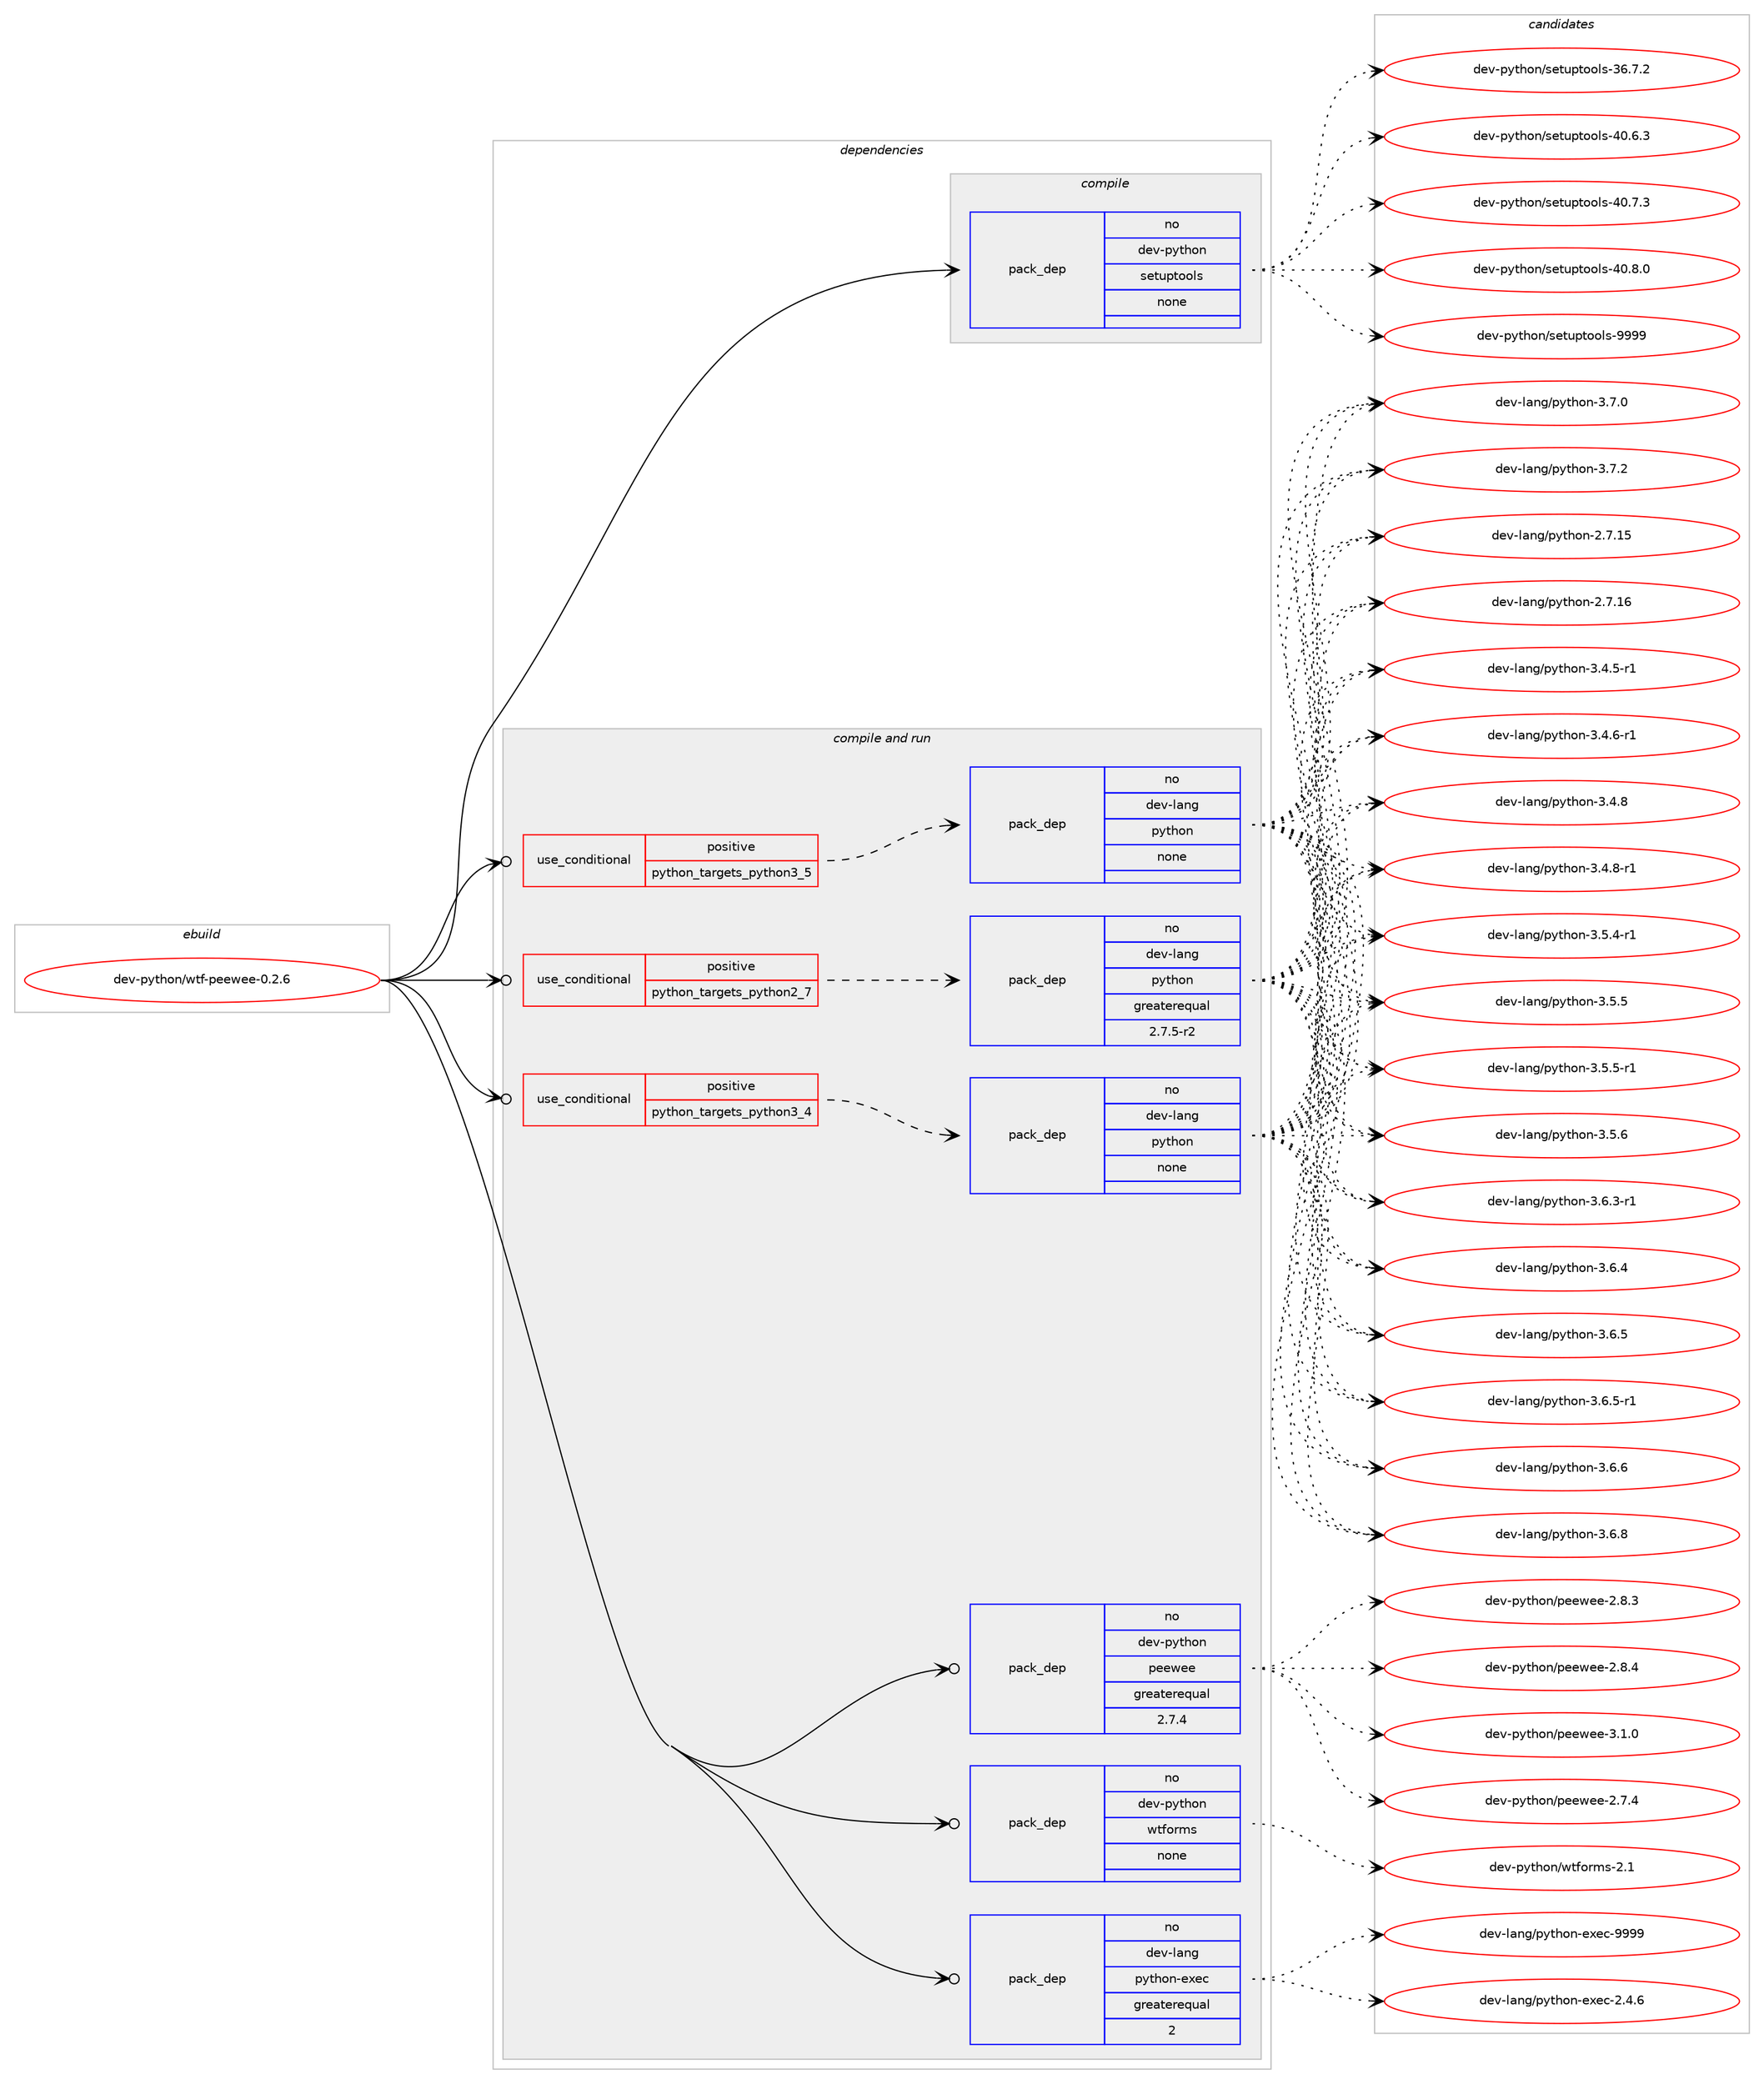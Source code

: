 digraph prolog {

# *************
# Graph options
# *************

newrank=true;
concentrate=true;
compound=true;
graph [rankdir=LR,fontname=Helvetica,fontsize=10,ranksep=1.5];#, ranksep=2.5, nodesep=0.2];
edge  [arrowhead=vee];
node  [fontname=Helvetica,fontsize=10];

# **********
# The ebuild
# **********

subgraph cluster_leftcol {
color=gray;
rank=same;
label=<<i>ebuild</i>>;
id [label="dev-python/wtf-peewee-0.2.6", color=red, width=4, href="../dev-python/wtf-peewee-0.2.6.svg"];
}

# ****************
# The dependencies
# ****************

subgraph cluster_midcol {
color=gray;
label=<<i>dependencies</i>>;
subgraph cluster_compile {
fillcolor="#eeeeee";
style=filled;
label=<<i>compile</i>>;
subgraph pack1038049 {
dependency1448389 [label=<<TABLE BORDER="0" CELLBORDER="1" CELLSPACING="0" CELLPADDING="4" WIDTH="220"><TR><TD ROWSPAN="6" CELLPADDING="30">pack_dep</TD></TR><TR><TD WIDTH="110">no</TD></TR><TR><TD>dev-python</TD></TR><TR><TD>setuptools</TD></TR><TR><TD>none</TD></TR><TR><TD></TD></TR></TABLE>>, shape=none, color=blue];
}
id:e -> dependency1448389:w [weight=20,style="solid",arrowhead="vee"];
}
subgraph cluster_compileandrun {
fillcolor="#eeeeee";
style=filled;
label=<<i>compile and run</i>>;
subgraph cond386970 {
dependency1448390 [label=<<TABLE BORDER="0" CELLBORDER="1" CELLSPACING="0" CELLPADDING="4"><TR><TD ROWSPAN="3" CELLPADDING="10">use_conditional</TD></TR><TR><TD>positive</TD></TR><TR><TD>python_targets_python2_7</TD></TR></TABLE>>, shape=none, color=red];
subgraph pack1038050 {
dependency1448391 [label=<<TABLE BORDER="0" CELLBORDER="1" CELLSPACING="0" CELLPADDING="4" WIDTH="220"><TR><TD ROWSPAN="6" CELLPADDING="30">pack_dep</TD></TR><TR><TD WIDTH="110">no</TD></TR><TR><TD>dev-lang</TD></TR><TR><TD>python</TD></TR><TR><TD>greaterequal</TD></TR><TR><TD>2.7.5-r2</TD></TR></TABLE>>, shape=none, color=blue];
}
dependency1448390:e -> dependency1448391:w [weight=20,style="dashed",arrowhead="vee"];
}
id:e -> dependency1448390:w [weight=20,style="solid",arrowhead="odotvee"];
subgraph cond386971 {
dependency1448392 [label=<<TABLE BORDER="0" CELLBORDER="1" CELLSPACING="0" CELLPADDING="4"><TR><TD ROWSPAN="3" CELLPADDING="10">use_conditional</TD></TR><TR><TD>positive</TD></TR><TR><TD>python_targets_python3_4</TD></TR></TABLE>>, shape=none, color=red];
subgraph pack1038051 {
dependency1448393 [label=<<TABLE BORDER="0" CELLBORDER="1" CELLSPACING="0" CELLPADDING="4" WIDTH="220"><TR><TD ROWSPAN="6" CELLPADDING="30">pack_dep</TD></TR><TR><TD WIDTH="110">no</TD></TR><TR><TD>dev-lang</TD></TR><TR><TD>python</TD></TR><TR><TD>none</TD></TR><TR><TD></TD></TR></TABLE>>, shape=none, color=blue];
}
dependency1448392:e -> dependency1448393:w [weight=20,style="dashed",arrowhead="vee"];
}
id:e -> dependency1448392:w [weight=20,style="solid",arrowhead="odotvee"];
subgraph cond386972 {
dependency1448394 [label=<<TABLE BORDER="0" CELLBORDER="1" CELLSPACING="0" CELLPADDING="4"><TR><TD ROWSPAN="3" CELLPADDING="10">use_conditional</TD></TR><TR><TD>positive</TD></TR><TR><TD>python_targets_python3_5</TD></TR></TABLE>>, shape=none, color=red];
subgraph pack1038052 {
dependency1448395 [label=<<TABLE BORDER="0" CELLBORDER="1" CELLSPACING="0" CELLPADDING="4" WIDTH="220"><TR><TD ROWSPAN="6" CELLPADDING="30">pack_dep</TD></TR><TR><TD WIDTH="110">no</TD></TR><TR><TD>dev-lang</TD></TR><TR><TD>python</TD></TR><TR><TD>none</TD></TR><TR><TD></TD></TR></TABLE>>, shape=none, color=blue];
}
dependency1448394:e -> dependency1448395:w [weight=20,style="dashed",arrowhead="vee"];
}
id:e -> dependency1448394:w [weight=20,style="solid",arrowhead="odotvee"];
subgraph pack1038053 {
dependency1448396 [label=<<TABLE BORDER="0" CELLBORDER="1" CELLSPACING="0" CELLPADDING="4" WIDTH="220"><TR><TD ROWSPAN="6" CELLPADDING="30">pack_dep</TD></TR><TR><TD WIDTH="110">no</TD></TR><TR><TD>dev-lang</TD></TR><TR><TD>python-exec</TD></TR><TR><TD>greaterequal</TD></TR><TR><TD>2</TD></TR></TABLE>>, shape=none, color=blue];
}
id:e -> dependency1448396:w [weight=20,style="solid",arrowhead="odotvee"];
subgraph pack1038054 {
dependency1448397 [label=<<TABLE BORDER="0" CELLBORDER="1" CELLSPACING="0" CELLPADDING="4" WIDTH="220"><TR><TD ROWSPAN="6" CELLPADDING="30">pack_dep</TD></TR><TR><TD WIDTH="110">no</TD></TR><TR><TD>dev-python</TD></TR><TR><TD>peewee</TD></TR><TR><TD>greaterequal</TD></TR><TR><TD>2.7.4</TD></TR></TABLE>>, shape=none, color=blue];
}
id:e -> dependency1448397:w [weight=20,style="solid",arrowhead="odotvee"];
subgraph pack1038055 {
dependency1448398 [label=<<TABLE BORDER="0" CELLBORDER="1" CELLSPACING="0" CELLPADDING="4" WIDTH="220"><TR><TD ROWSPAN="6" CELLPADDING="30">pack_dep</TD></TR><TR><TD WIDTH="110">no</TD></TR><TR><TD>dev-python</TD></TR><TR><TD>wtforms</TD></TR><TR><TD>none</TD></TR><TR><TD></TD></TR></TABLE>>, shape=none, color=blue];
}
id:e -> dependency1448398:w [weight=20,style="solid",arrowhead="odotvee"];
}
subgraph cluster_run {
fillcolor="#eeeeee";
style=filled;
label=<<i>run</i>>;
}
}

# **************
# The candidates
# **************

subgraph cluster_choices {
rank=same;
color=gray;
label=<<i>candidates</i>>;

subgraph choice1038049 {
color=black;
nodesep=1;
choice100101118451121211161041111104711510111611711211611111110811545515446554650 [label="dev-python/setuptools-36.7.2", color=red, width=4,href="../dev-python/setuptools-36.7.2.svg"];
choice100101118451121211161041111104711510111611711211611111110811545524846544651 [label="dev-python/setuptools-40.6.3", color=red, width=4,href="../dev-python/setuptools-40.6.3.svg"];
choice100101118451121211161041111104711510111611711211611111110811545524846554651 [label="dev-python/setuptools-40.7.3", color=red, width=4,href="../dev-python/setuptools-40.7.3.svg"];
choice100101118451121211161041111104711510111611711211611111110811545524846564648 [label="dev-python/setuptools-40.8.0", color=red, width=4,href="../dev-python/setuptools-40.8.0.svg"];
choice10010111845112121116104111110471151011161171121161111111081154557575757 [label="dev-python/setuptools-9999", color=red, width=4,href="../dev-python/setuptools-9999.svg"];
dependency1448389:e -> choice100101118451121211161041111104711510111611711211611111110811545515446554650:w [style=dotted,weight="100"];
dependency1448389:e -> choice100101118451121211161041111104711510111611711211611111110811545524846544651:w [style=dotted,weight="100"];
dependency1448389:e -> choice100101118451121211161041111104711510111611711211611111110811545524846554651:w [style=dotted,weight="100"];
dependency1448389:e -> choice100101118451121211161041111104711510111611711211611111110811545524846564648:w [style=dotted,weight="100"];
dependency1448389:e -> choice10010111845112121116104111110471151011161171121161111111081154557575757:w [style=dotted,weight="100"];
}
subgraph choice1038050 {
color=black;
nodesep=1;
choice10010111845108971101034711212111610411111045504655464953 [label="dev-lang/python-2.7.15", color=red, width=4,href="../dev-lang/python-2.7.15.svg"];
choice10010111845108971101034711212111610411111045504655464954 [label="dev-lang/python-2.7.16", color=red, width=4,href="../dev-lang/python-2.7.16.svg"];
choice1001011184510897110103471121211161041111104551465246534511449 [label="dev-lang/python-3.4.5-r1", color=red, width=4,href="../dev-lang/python-3.4.5-r1.svg"];
choice1001011184510897110103471121211161041111104551465246544511449 [label="dev-lang/python-3.4.6-r1", color=red, width=4,href="../dev-lang/python-3.4.6-r1.svg"];
choice100101118451089711010347112121116104111110455146524656 [label="dev-lang/python-3.4.8", color=red, width=4,href="../dev-lang/python-3.4.8.svg"];
choice1001011184510897110103471121211161041111104551465246564511449 [label="dev-lang/python-3.4.8-r1", color=red, width=4,href="../dev-lang/python-3.4.8-r1.svg"];
choice1001011184510897110103471121211161041111104551465346524511449 [label="dev-lang/python-3.5.4-r1", color=red, width=4,href="../dev-lang/python-3.5.4-r1.svg"];
choice100101118451089711010347112121116104111110455146534653 [label="dev-lang/python-3.5.5", color=red, width=4,href="../dev-lang/python-3.5.5.svg"];
choice1001011184510897110103471121211161041111104551465346534511449 [label="dev-lang/python-3.5.5-r1", color=red, width=4,href="../dev-lang/python-3.5.5-r1.svg"];
choice100101118451089711010347112121116104111110455146534654 [label="dev-lang/python-3.5.6", color=red, width=4,href="../dev-lang/python-3.5.6.svg"];
choice1001011184510897110103471121211161041111104551465446514511449 [label="dev-lang/python-3.6.3-r1", color=red, width=4,href="../dev-lang/python-3.6.3-r1.svg"];
choice100101118451089711010347112121116104111110455146544652 [label="dev-lang/python-3.6.4", color=red, width=4,href="../dev-lang/python-3.6.4.svg"];
choice100101118451089711010347112121116104111110455146544653 [label="dev-lang/python-3.6.5", color=red, width=4,href="../dev-lang/python-3.6.5.svg"];
choice1001011184510897110103471121211161041111104551465446534511449 [label="dev-lang/python-3.6.5-r1", color=red, width=4,href="../dev-lang/python-3.6.5-r1.svg"];
choice100101118451089711010347112121116104111110455146544654 [label="dev-lang/python-3.6.6", color=red, width=4,href="../dev-lang/python-3.6.6.svg"];
choice100101118451089711010347112121116104111110455146544656 [label="dev-lang/python-3.6.8", color=red, width=4,href="../dev-lang/python-3.6.8.svg"];
choice100101118451089711010347112121116104111110455146554648 [label="dev-lang/python-3.7.0", color=red, width=4,href="../dev-lang/python-3.7.0.svg"];
choice100101118451089711010347112121116104111110455146554650 [label="dev-lang/python-3.7.2", color=red, width=4,href="../dev-lang/python-3.7.2.svg"];
dependency1448391:e -> choice10010111845108971101034711212111610411111045504655464953:w [style=dotted,weight="100"];
dependency1448391:e -> choice10010111845108971101034711212111610411111045504655464954:w [style=dotted,weight="100"];
dependency1448391:e -> choice1001011184510897110103471121211161041111104551465246534511449:w [style=dotted,weight="100"];
dependency1448391:e -> choice1001011184510897110103471121211161041111104551465246544511449:w [style=dotted,weight="100"];
dependency1448391:e -> choice100101118451089711010347112121116104111110455146524656:w [style=dotted,weight="100"];
dependency1448391:e -> choice1001011184510897110103471121211161041111104551465246564511449:w [style=dotted,weight="100"];
dependency1448391:e -> choice1001011184510897110103471121211161041111104551465346524511449:w [style=dotted,weight="100"];
dependency1448391:e -> choice100101118451089711010347112121116104111110455146534653:w [style=dotted,weight="100"];
dependency1448391:e -> choice1001011184510897110103471121211161041111104551465346534511449:w [style=dotted,weight="100"];
dependency1448391:e -> choice100101118451089711010347112121116104111110455146534654:w [style=dotted,weight="100"];
dependency1448391:e -> choice1001011184510897110103471121211161041111104551465446514511449:w [style=dotted,weight="100"];
dependency1448391:e -> choice100101118451089711010347112121116104111110455146544652:w [style=dotted,weight="100"];
dependency1448391:e -> choice100101118451089711010347112121116104111110455146544653:w [style=dotted,weight="100"];
dependency1448391:e -> choice1001011184510897110103471121211161041111104551465446534511449:w [style=dotted,weight="100"];
dependency1448391:e -> choice100101118451089711010347112121116104111110455146544654:w [style=dotted,weight="100"];
dependency1448391:e -> choice100101118451089711010347112121116104111110455146544656:w [style=dotted,weight="100"];
dependency1448391:e -> choice100101118451089711010347112121116104111110455146554648:w [style=dotted,weight="100"];
dependency1448391:e -> choice100101118451089711010347112121116104111110455146554650:w [style=dotted,weight="100"];
}
subgraph choice1038051 {
color=black;
nodesep=1;
choice10010111845108971101034711212111610411111045504655464953 [label="dev-lang/python-2.7.15", color=red, width=4,href="../dev-lang/python-2.7.15.svg"];
choice10010111845108971101034711212111610411111045504655464954 [label="dev-lang/python-2.7.16", color=red, width=4,href="../dev-lang/python-2.7.16.svg"];
choice1001011184510897110103471121211161041111104551465246534511449 [label="dev-lang/python-3.4.5-r1", color=red, width=4,href="../dev-lang/python-3.4.5-r1.svg"];
choice1001011184510897110103471121211161041111104551465246544511449 [label="dev-lang/python-3.4.6-r1", color=red, width=4,href="../dev-lang/python-3.4.6-r1.svg"];
choice100101118451089711010347112121116104111110455146524656 [label="dev-lang/python-3.4.8", color=red, width=4,href="../dev-lang/python-3.4.8.svg"];
choice1001011184510897110103471121211161041111104551465246564511449 [label="dev-lang/python-3.4.8-r1", color=red, width=4,href="../dev-lang/python-3.4.8-r1.svg"];
choice1001011184510897110103471121211161041111104551465346524511449 [label="dev-lang/python-3.5.4-r1", color=red, width=4,href="../dev-lang/python-3.5.4-r1.svg"];
choice100101118451089711010347112121116104111110455146534653 [label="dev-lang/python-3.5.5", color=red, width=4,href="../dev-lang/python-3.5.5.svg"];
choice1001011184510897110103471121211161041111104551465346534511449 [label="dev-lang/python-3.5.5-r1", color=red, width=4,href="../dev-lang/python-3.5.5-r1.svg"];
choice100101118451089711010347112121116104111110455146534654 [label="dev-lang/python-3.5.6", color=red, width=4,href="../dev-lang/python-3.5.6.svg"];
choice1001011184510897110103471121211161041111104551465446514511449 [label="dev-lang/python-3.6.3-r1", color=red, width=4,href="../dev-lang/python-3.6.3-r1.svg"];
choice100101118451089711010347112121116104111110455146544652 [label="dev-lang/python-3.6.4", color=red, width=4,href="../dev-lang/python-3.6.4.svg"];
choice100101118451089711010347112121116104111110455146544653 [label="dev-lang/python-3.6.5", color=red, width=4,href="../dev-lang/python-3.6.5.svg"];
choice1001011184510897110103471121211161041111104551465446534511449 [label="dev-lang/python-3.6.5-r1", color=red, width=4,href="../dev-lang/python-3.6.5-r1.svg"];
choice100101118451089711010347112121116104111110455146544654 [label="dev-lang/python-3.6.6", color=red, width=4,href="../dev-lang/python-3.6.6.svg"];
choice100101118451089711010347112121116104111110455146544656 [label="dev-lang/python-3.6.8", color=red, width=4,href="../dev-lang/python-3.6.8.svg"];
choice100101118451089711010347112121116104111110455146554648 [label="dev-lang/python-3.7.0", color=red, width=4,href="../dev-lang/python-3.7.0.svg"];
choice100101118451089711010347112121116104111110455146554650 [label="dev-lang/python-3.7.2", color=red, width=4,href="../dev-lang/python-3.7.2.svg"];
dependency1448393:e -> choice10010111845108971101034711212111610411111045504655464953:w [style=dotted,weight="100"];
dependency1448393:e -> choice10010111845108971101034711212111610411111045504655464954:w [style=dotted,weight="100"];
dependency1448393:e -> choice1001011184510897110103471121211161041111104551465246534511449:w [style=dotted,weight="100"];
dependency1448393:e -> choice1001011184510897110103471121211161041111104551465246544511449:w [style=dotted,weight="100"];
dependency1448393:e -> choice100101118451089711010347112121116104111110455146524656:w [style=dotted,weight="100"];
dependency1448393:e -> choice1001011184510897110103471121211161041111104551465246564511449:w [style=dotted,weight="100"];
dependency1448393:e -> choice1001011184510897110103471121211161041111104551465346524511449:w [style=dotted,weight="100"];
dependency1448393:e -> choice100101118451089711010347112121116104111110455146534653:w [style=dotted,weight="100"];
dependency1448393:e -> choice1001011184510897110103471121211161041111104551465346534511449:w [style=dotted,weight="100"];
dependency1448393:e -> choice100101118451089711010347112121116104111110455146534654:w [style=dotted,weight="100"];
dependency1448393:e -> choice1001011184510897110103471121211161041111104551465446514511449:w [style=dotted,weight="100"];
dependency1448393:e -> choice100101118451089711010347112121116104111110455146544652:w [style=dotted,weight="100"];
dependency1448393:e -> choice100101118451089711010347112121116104111110455146544653:w [style=dotted,weight="100"];
dependency1448393:e -> choice1001011184510897110103471121211161041111104551465446534511449:w [style=dotted,weight="100"];
dependency1448393:e -> choice100101118451089711010347112121116104111110455146544654:w [style=dotted,weight="100"];
dependency1448393:e -> choice100101118451089711010347112121116104111110455146544656:w [style=dotted,weight="100"];
dependency1448393:e -> choice100101118451089711010347112121116104111110455146554648:w [style=dotted,weight="100"];
dependency1448393:e -> choice100101118451089711010347112121116104111110455146554650:w [style=dotted,weight="100"];
}
subgraph choice1038052 {
color=black;
nodesep=1;
choice10010111845108971101034711212111610411111045504655464953 [label="dev-lang/python-2.7.15", color=red, width=4,href="../dev-lang/python-2.7.15.svg"];
choice10010111845108971101034711212111610411111045504655464954 [label="dev-lang/python-2.7.16", color=red, width=4,href="../dev-lang/python-2.7.16.svg"];
choice1001011184510897110103471121211161041111104551465246534511449 [label="dev-lang/python-3.4.5-r1", color=red, width=4,href="../dev-lang/python-3.4.5-r1.svg"];
choice1001011184510897110103471121211161041111104551465246544511449 [label="dev-lang/python-3.4.6-r1", color=red, width=4,href="../dev-lang/python-3.4.6-r1.svg"];
choice100101118451089711010347112121116104111110455146524656 [label="dev-lang/python-3.4.8", color=red, width=4,href="../dev-lang/python-3.4.8.svg"];
choice1001011184510897110103471121211161041111104551465246564511449 [label="dev-lang/python-3.4.8-r1", color=red, width=4,href="../dev-lang/python-3.4.8-r1.svg"];
choice1001011184510897110103471121211161041111104551465346524511449 [label="dev-lang/python-3.5.4-r1", color=red, width=4,href="../dev-lang/python-3.5.4-r1.svg"];
choice100101118451089711010347112121116104111110455146534653 [label="dev-lang/python-3.5.5", color=red, width=4,href="../dev-lang/python-3.5.5.svg"];
choice1001011184510897110103471121211161041111104551465346534511449 [label="dev-lang/python-3.5.5-r1", color=red, width=4,href="../dev-lang/python-3.5.5-r1.svg"];
choice100101118451089711010347112121116104111110455146534654 [label="dev-lang/python-3.5.6", color=red, width=4,href="../dev-lang/python-3.5.6.svg"];
choice1001011184510897110103471121211161041111104551465446514511449 [label="dev-lang/python-3.6.3-r1", color=red, width=4,href="../dev-lang/python-3.6.3-r1.svg"];
choice100101118451089711010347112121116104111110455146544652 [label="dev-lang/python-3.6.4", color=red, width=4,href="../dev-lang/python-3.6.4.svg"];
choice100101118451089711010347112121116104111110455146544653 [label="dev-lang/python-3.6.5", color=red, width=4,href="../dev-lang/python-3.6.5.svg"];
choice1001011184510897110103471121211161041111104551465446534511449 [label="dev-lang/python-3.6.5-r1", color=red, width=4,href="../dev-lang/python-3.6.5-r1.svg"];
choice100101118451089711010347112121116104111110455146544654 [label="dev-lang/python-3.6.6", color=red, width=4,href="../dev-lang/python-3.6.6.svg"];
choice100101118451089711010347112121116104111110455146544656 [label="dev-lang/python-3.6.8", color=red, width=4,href="../dev-lang/python-3.6.8.svg"];
choice100101118451089711010347112121116104111110455146554648 [label="dev-lang/python-3.7.0", color=red, width=4,href="../dev-lang/python-3.7.0.svg"];
choice100101118451089711010347112121116104111110455146554650 [label="dev-lang/python-3.7.2", color=red, width=4,href="../dev-lang/python-3.7.2.svg"];
dependency1448395:e -> choice10010111845108971101034711212111610411111045504655464953:w [style=dotted,weight="100"];
dependency1448395:e -> choice10010111845108971101034711212111610411111045504655464954:w [style=dotted,weight="100"];
dependency1448395:e -> choice1001011184510897110103471121211161041111104551465246534511449:w [style=dotted,weight="100"];
dependency1448395:e -> choice1001011184510897110103471121211161041111104551465246544511449:w [style=dotted,weight="100"];
dependency1448395:e -> choice100101118451089711010347112121116104111110455146524656:w [style=dotted,weight="100"];
dependency1448395:e -> choice1001011184510897110103471121211161041111104551465246564511449:w [style=dotted,weight="100"];
dependency1448395:e -> choice1001011184510897110103471121211161041111104551465346524511449:w [style=dotted,weight="100"];
dependency1448395:e -> choice100101118451089711010347112121116104111110455146534653:w [style=dotted,weight="100"];
dependency1448395:e -> choice1001011184510897110103471121211161041111104551465346534511449:w [style=dotted,weight="100"];
dependency1448395:e -> choice100101118451089711010347112121116104111110455146534654:w [style=dotted,weight="100"];
dependency1448395:e -> choice1001011184510897110103471121211161041111104551465446514511449:w [style=dotted,weight="100"];
dependency1448395:e -> choice100101118451089711010347112121116104111110455146544652:w [style=dotted,weight="100"];
dependency1448395:e -> choice100101118451089711010347112121116104111110455146544653:w [style=dotted,weight="100"];
dependency1448395:e -> choice1001011184510897110103471121211161041111104551465446534511449:w [style=dotted,weight="100"];
dependency1448395:e -> choice100101118451089711010347112121116104111110455146544654:w [style=dotted,weight="100"];
dependency1448395:e -> choice100101118451089711010347112121116104111110455146544656:w [style=dotted,weight="100"];
dependency1448395:e -> choice100101118451089711010347112121116104111110455146554648:w [style=dotted,weight="100"];
dependency1448395:e -> choice100101118451089711010347112121116104111110455146554650:w [style=dotted,weight="100"];
}
subgraph choice1038053 {
color=black;
nodesep=1;
choice1001011184510897110103471121211161041111104510112010199455046524654 [label="dev-lang/python-exec-2.4.6", color=red, width=4,href="../dev-lang/python-exec-2.4.6.svg"];
choice10010111845108971101034711212111610411111045101120101994557575757 [label="dev-lang/python-exec-9999", color=red, width=4,href="../dev-lang/python-exec-9999.svg"];
dependency1448396:e -> choice1001011184510897110103471121211161041111104510112010199455046524654:w [style=dotted,weight="100"];
dependency1448396:e -> choice10010111845108971101034711212111610411111045101120101994557575757:w [style=dotted,weight="100"];
}
subgraph choice1038054 {
color=black;
nodesep=1;
choice1001011184511212111610411111047112101101119101101455046554652 [label="dev-python/peewee-2.7.4", color=red, width=4,href="../dev-python/peewee-2.7.4.svg"];
choice1001011184511212111610411111047112101101119101101455046564651 [label="dev-python/peewee-2.8.3", color=red, width=4,href="../dev-python/peewee-2.8.3.svg"];
choice1001011184511212111610411111047112101101119101101455046564652 [label="dev-python/peewee-2.8.4", color=red, width=4,href="../dev-python/peewee-2.8.4.svg"];
choice1001011184511212111610411111047112101101119101101455146494648 [label="dev-python/peewee-3.1.0", color=red, width=4,href="../dev-python/peewee-3.1.0.svg"];
dependency1448397:e -> choice1001011184511212111610411111047112101101119101101455046554652:w [style=dotted,weight="100"];
dependency1448397:e -> choice1001011184511212111610411111047112101101119101101455046564651:w [style=dotted,weight="100"];
dependency1448397:e -> choice1001011184511212111610411111047112101101119101101455046564652:w [style=dotted,weight="100"];
dependency1448397:e -> choice1001011184511212111610411111047112101101119101101455146494648:w [style=dotted,weight="100"];
}
subgraph choice1038055 {
color=black;
nodesep=1;
choice100101118451121211161041111104711911610211111410911545504649 [label="dev-python/wtforms-2.1", color=red, width=4,href="../dev-python/wtforms-2.1.svg"];
dependency1448398:e -> choice100101118451121211161041111104711911610211111410911545504649:w [style=dotted,weight="100"];
}
}

}
